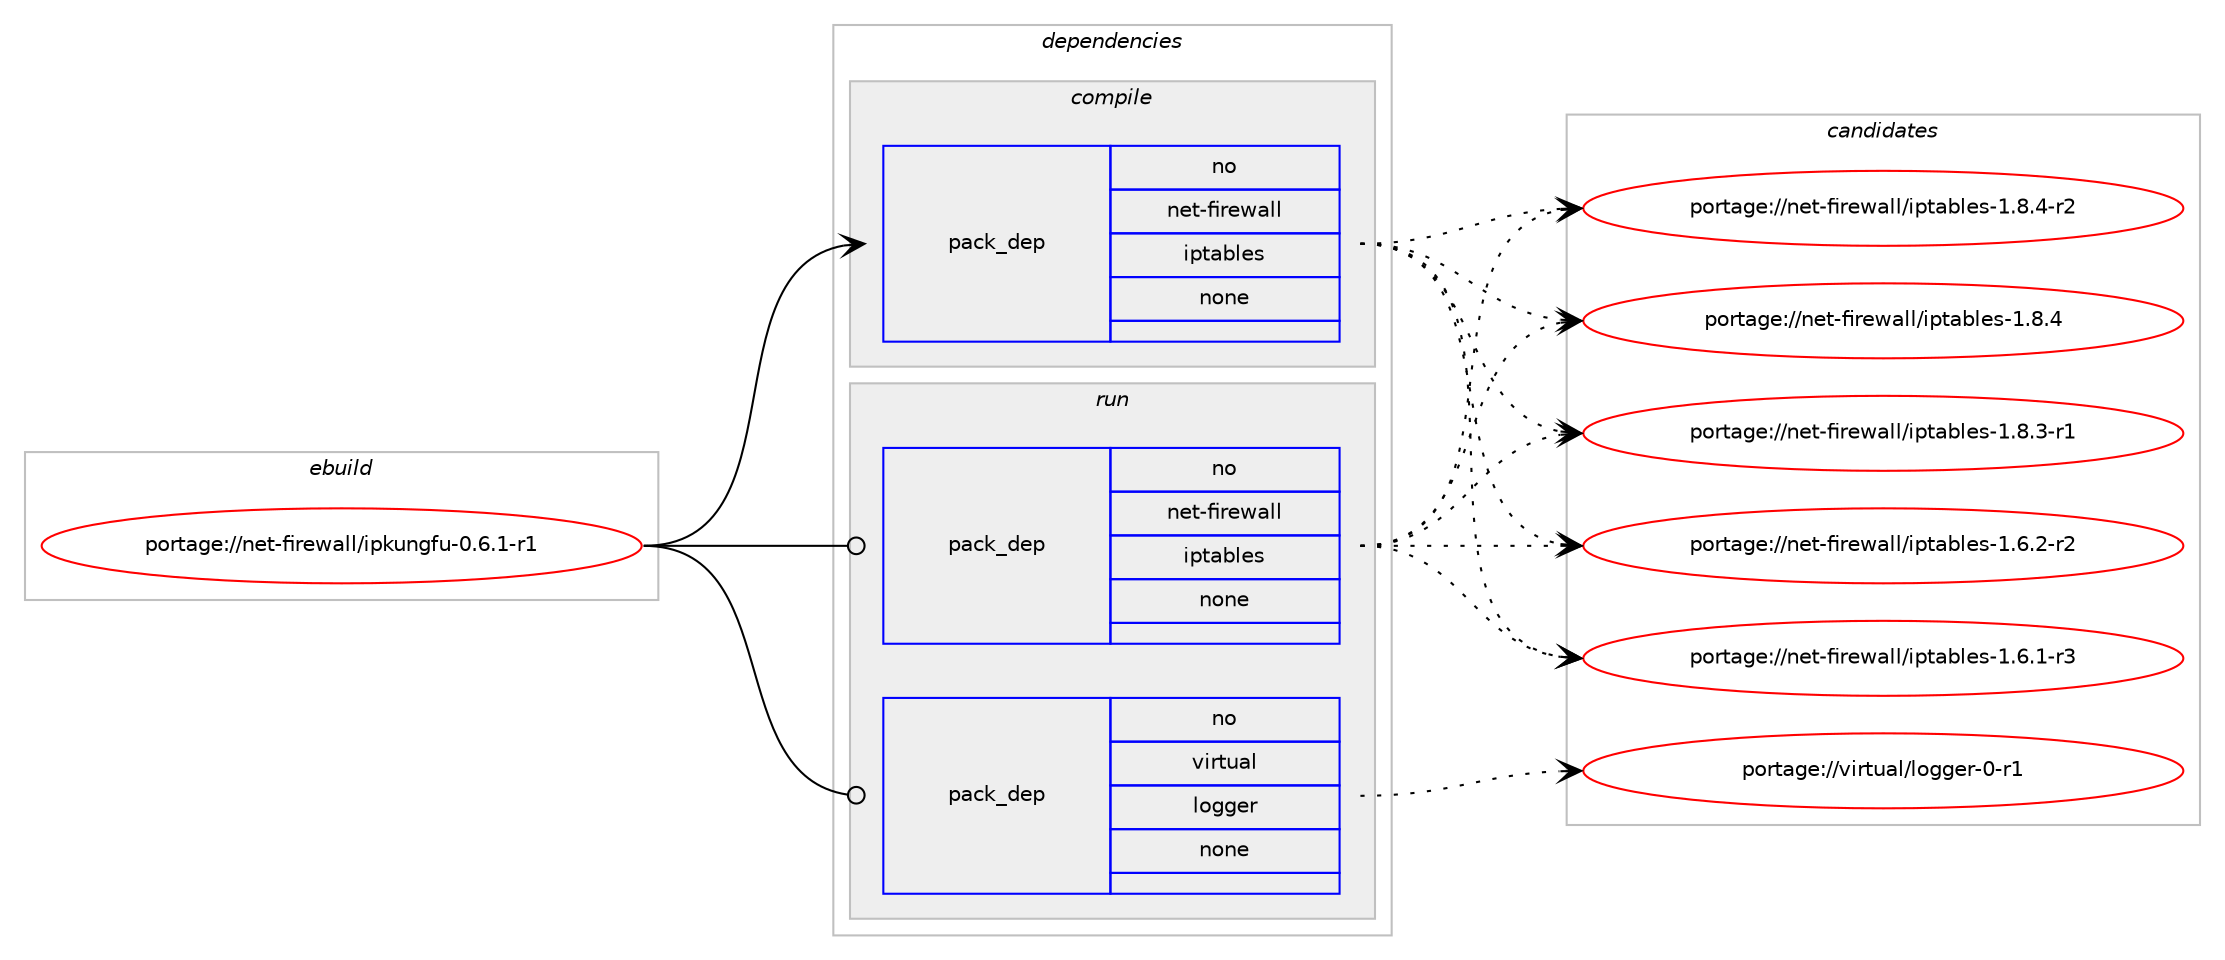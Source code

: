 digraph prolog {

# *************
# Graph options
# *************

newrank=true;
concentrate=true;
compound=true;
graph [rankdir=LR,fontname=Helvetica,fontsize=10,ranksep=1.5];#, ranksep=2.5, nodesep=0.2];
edge  [arrowhead=vee];
node  [fontname=Helvetica,fontsize=10];

# **********
# The ebuild
# **********

subgraph cluster_leftcol {
color=gray;
rank=same;
label=<<i>ebuild</i>>;
id [label="portage://net-firewall/ipkungfu-0.6.1-r1", color=red, width=4, href="../net-firewall/ipkungfu-0.6.1-r1.svg"];
}

# ****************
# The dependencies
# ****************

subgraph cluster_midcol {
color=gray;
label=<<i>dependencies</i>>;
subgraph cluster_compile {
fillcolor="#eeeeee";
style=filled;
label=<<i>compile</i>>;
subgraph pack9912 {
dependency12662 [label=<<TABLE BORDER="0" CELLBORDER="1" CELLSPACING="0" CELLPADDING="4" WIDTH="220"><TR><TD ROWSPAN="6" CELLPADDING="30">pack_dep</TD></TR><TR><TD WIDTH="110">no</TD></TR><TR><TD>net-firewall</TD></TR><TR><TD>iptables</TD></TR><TR><TD>none</TD></TR><TR><TD></TD></TR></TABLE>>, shape=none, color=blue];
}
id:e -> dependency12662:w [weight=20,style="solid",arrowhead="vee"];
}
subgraph cluster_compileandrun {
fillcolor="#eeeeee";
style=filled;
label=<<i>compile and run</i>>;
}
subgraph cluster_run {
fillcolor="#eeeeee";
style=filled;
label=<<i>run</i>>;
subgraph pack9913 {
dependency12663 [label=<<TABLE BORDER="0" CELLBORDER="1" CELLSPACING="0" CELLPADDING="4" WIDTH="220"><TR><TD ROWSPAN="6" CELLPADDING="30">pack_dep</TD></TR><TR><TD WIDTH="110">no</TD></TR><TR><TD>net-firewall</TD></TR><TR><TD>iptables</TD></TR><TR><TD>none</TD></TR><TR><TD></TD></TR></TABLE>>, shape=none, color=blue];
}
id:e -> dependency12663:w [weight=20,style="solid",arrowhead="odot"];
subgraph pack9914 {
dependency12664 [label=<<TABLE BORDER="0" CELLBORDER="1" CELLSPACING="0" CELLPADDING="4" WIDTH="220"><TR><TD ROWSPAN="6" CELLPADDING="30">pack_dep</TD></TR><TR><TD WIDTH="110">no</TD></TR><TR><TD>virtual</TD></TR><TR><TD>logger</TD></TR><TR><TD>none</TD></TR><TR><TD></TD></TR></TABLE>>, shape=none, color=blue];
}
id:e -> dependency12664:w [weight=20,style="solid",arrowhead="odot"];
}
}

# **************
# The candidates
# **************

subgraph cluster_choices {
rank=same;
color=gray;
label=<<i>candidates</i>>;

subgraph choice9912 {
color=black;
nodesep=1;
choice11010111645102105114101119971081084710511211697981081011154549465646524511450 [label="portage://net-firewall/iptables-1.8.4-r2", color=red, width=4,href="../net-firewall/iptables-1.8.4-r2.svg"];
choice1101011164510210511410111997108108471051121169798108101115454946564652 [label="portage://net-firewall/iptables-1.8.4", color=red, width=4,href="../net-firewall/iptables-1.8.4.svg"];
choice11010111645102105114101119971081084710511211697981081011154549465646514511449 [label="portage://net-firewall/iptables-1.8.3-r1", color=red, width=4,href="../net-firewall/iptables-1.8.3-r1.svg"];
choice11010111645102105114101119971081084710511211697981081011154549465446504511450 [label="portage://net-firewall/iptables-1.6.2-r2", color=red, width=4,href="../net-firewall/iptables-1.6.2-r2.svg"];
choice11010111645102105114101119971081084710511211697981081011154549465446494511451 [label="portage://net-firewall/iptables-1.6.1-r3", color=red, width=4,href="../net-firewall/iptables-1.6.1-r3.svg"];
dependency12662:e -> choice11010111645102105114101119971081084710511211697981081011154549465646524511450:w [style=dotted,weight="100"];
dependency12662:e -> choice1101011164510210511410111997108108471051121169798108101115454946564652:w [style=dotted,weight="100"];
dependency12662:e -> choice11010111645102105114101119971081084710511211697981081011154549465646514511449:w [style=dotted,weight="100"];
dependency12662:e -> choice11010111645102105114101119971081084710511211697981081011154549465446504511450:w [style=dotted,weight="100"];
dependency12662:e -> choice11010111645102105114101119971081084710511211697981081011154549465446494511451:w [style=dotted,weight="100"];
}
subgraph choice9913 {
color=black;
nodesep=1;
choice11010111645102105114101119971081084710511211697981081011154549465646524511450 [label="portage://net-firewall/iptables-1.8.4-r2", color=red, width=4,href="../net-firewall/iptables-1.8.4-r2.svg"];
choice1101011164510210511410111997108108471051121169798108101115454946564652 [label="portage://net-firewall/iptables-1.8.4", color=red, width=4,href="../net-firewall/iptables-1.8.4.svg"];
choice11010111645102105114101119971081084710511211697981081011154549465646514511449 [label="portage://net-firewall/iptables-1.8.3-r1", color=red, width=4,href="../net-firewall/iptables-1.8.3-r1.svg"];
choice11010111645102105114101119971081084710511211697981081011154549465446504511450 [label="portage://net-firewall/iptables-1.6.2-r2", color=red, width=4,href="../net-firewall/iptables-1.6.2-r2.svg"];
choice11010111645102105114101119971081084710511211697981081011154549465446494511451 [label="portage://net-firewall/iptables-1.6.1-r3", color=red, width=4,href="../net-firewall/iptables-1.6.1-r3.svg"];
dependency12663:e -> choice11010111645102105114101119971081084710511211697981081011154549465646524511450:w [style=dotted,weight="100"];
dependency12663:e -> choice1101011164510210511410111997108108471051121169798108101115454946564652:w [style=dotted,weight="100"];
dependency12663:e -> choice11010111645102105114101119971081084710511211697981081011154549465646514511449:w [style=dotted,weight="100"];
dependency12663:e -> choice11010111645102105114101119971081084710511211697981081011154549465446504511450:w [style=dotted,weight="100"];
dependency12663:e -> choice11010111645102105114101119971081084710511211697981081011154549465446494511451:w [style=dotted,weight="100"];
}
subgraph choice9914 {
color=black;
nodesep=1;
choice118105114116117971084710811110310310111445484511449 [label="portage://virtual/logger-0-r1", color=red, width=4,href="../virtual/logger-0-r1.svg"];
dependency12664:e -> choice118105114116117971084710811110310310111445484511449:w [style=dotted,weight="100"];
}
}

}
